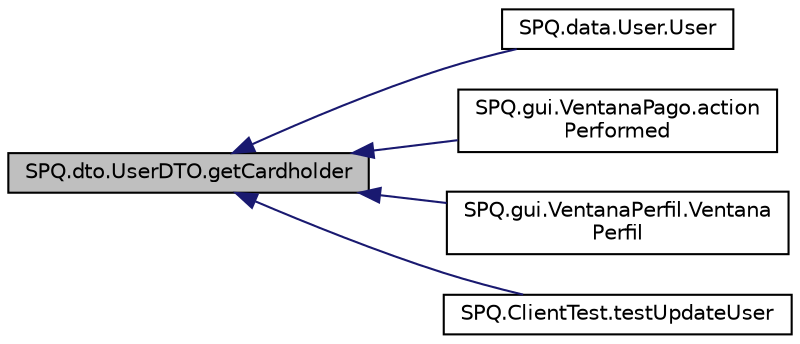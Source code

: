 digraph "SPQ.dto.UserDTO.getCardholder"
{
  edge [fontname="Helvetica",fontsize="10",labelfontname="Helvetica",labelfontsize="10"];
  node [fontname="Helvetica",fontsize="10",shape=record];
  rankdir="LR";
  Node42 [label="SPQ.dto.UserDTO.getCardholder",height=0.2,width=0.4,color="black", fillcolor="grey75", style="filled", fontcolor="black"];
  Node42 -> Node43 [dir="back",color="midnightblue",fontsize="10",style="solid",fontname="Helvetica"];
  Node43 [label="SPQ.data.User.User",height=0.2,width=0.4,color="black", fillcolor="white", style="filled",URL="$class_s_p_q_1_1data_1_1_user.html#af8e381901a649027950a0b0f8b22a235"];
  Node42 -> Node44 [dir="back",color="midnightblue",fontsize="10",style="solid",fontname="Helvetica"];
  Node44 [label="SPQ.gui.VentanaPago.action\lPerformed",height=0.2,width=0.4,color="black", fillcolor="white", style="filled",URL="$class_s_p_q_1_1gui_1_1_ventana_pago.html#a64947ae1b81ff8e561792d9db382b1f9"];
  Node42 -> Node45 [dir="back",color="midnightblue",fontsize="10",style="solid",fontname="Helvetica"];
  Node45 [label="SPQ.gui.VentanaPerfil.Ventana\lPerfil",height=0.2,width=0.4,color="black", fillcolor="white", style="filled",URL="$class_s_p_q_1_1gui_1_1_ventana_perfil.html#a16166538d7497a79cdc1e383ae852ac1"];
  Node42 -> Node46 [dir="back",color="midnightblue",fontsize="10",style="solid",fontname="Helvetica"];
  Node46 [label="SPQ.ClientTest.testUpdateUser",height=0.2,width=0.4,color="black", fillcolor="white", style="filled",URL="$class_s_p_q_1_1_client_test.html#ab6d14403cd66b3b0ab32f8022902588f"];
}
